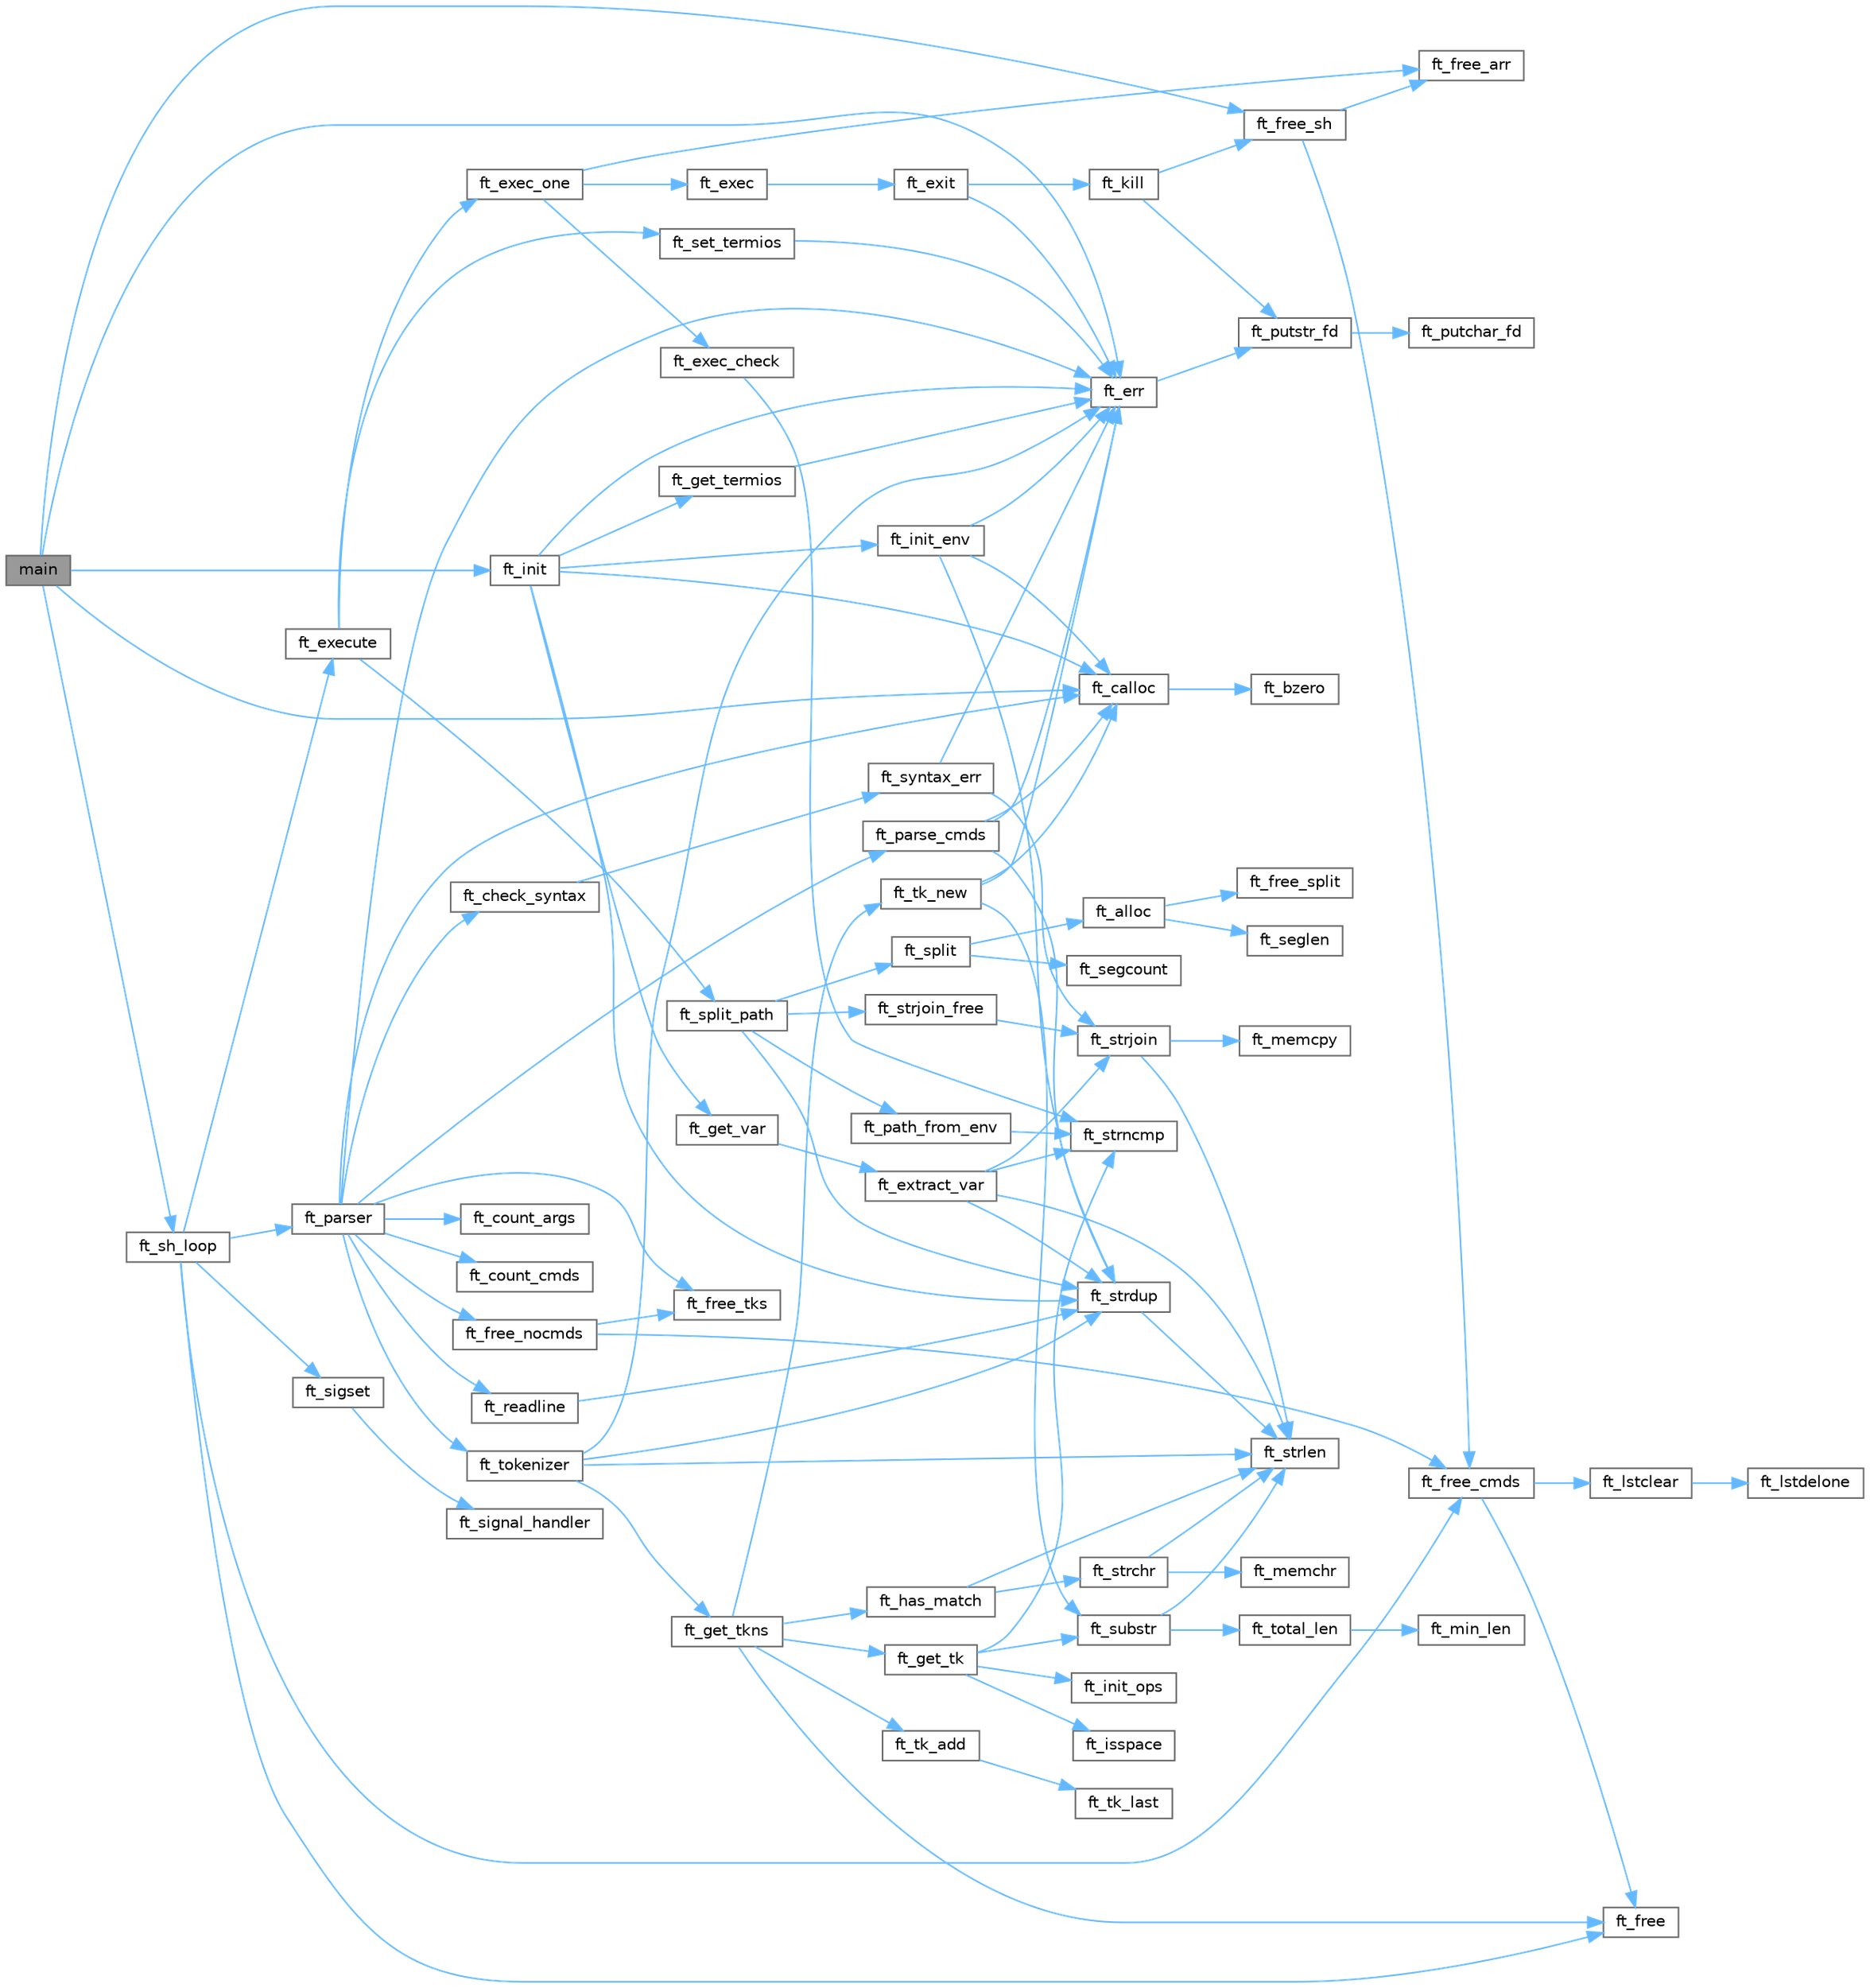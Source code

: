 digraph "main"
{
 // LATEX_PDF_SIZE
  bgcolor="transparent";
  edge [fontname=Helvetica,fontsize=10,labelfontname=Helvetica,labelfontsize=10];
  node [fontname=Helvetica,fontsize=10,shape=box,height=0.2,width=0.4];
  rankdir="LR";
  Node1 [id="Node000001",label="main",height=0.2,width=0.4,color="gray40", fillcolor="grey60", style="filled", fontcolor="black",tooltip="Minishell main function."];
  Node1 -> Node2 [id="edge1_Node000001_Node000002",color="steelblue1",style="solid",tooltip=" "];
  Node2 [id="Node000002",label="ft_calloc",height=0.2,width=0.4,color="grey40", fillcolor="white", style="filled",URL="$ft__calloc_8c.html#a55cb9602200ccf92a7f43e58c6ee2679",tooltip=" "];
  Node2 -> Node3 [id="edge2_Node000002_Node000003",color="steelblue1",style="solid",tooltip=" "];
  Node3 [id="Node000003",label="ft_bzero",height=0.2,width=0.4,color="grey40", fillcolor="white", style="filled",URL="$ft__bzero_8c.html#a5937ab0d08e31d0e3e4a16ec71e293a1",tooltip=" "];
  Node1 -> Node4 [id="edge3_Node000001_Node000004",color="steelblue1",style="solid",tooltip=" "];
  Node4 [id="Node000004",label="ft_err",height=0.2,width=0.4,color="grey40", fillcolor="white", style="filled",URL="$group__error.html#gac47de99d45d512bc26c9d02d999b2ae8",tooltip="Error printing."];
  Node4 -> Node5 [id="edge4_Node000004_Node000005",color="steelblue1",style="solid",tooltip=" "];
  Node5 [id="Node000005",label="ft_putstr_fd",height=0.2,width=0.4,color="grey40", fillcolor="white", style="filled",URL="$ft__putstr__fd_8c.html#a00b0638f31a75c7a30f77f33888bfb73",tooltip=" "];
  Node5 -> Node6 [id="edge5_Node000005_Node000006",color="steelblue1",style="solid",tooltip=" "];
  Node6 [id="Node000006",label="ft_putchar_fd",height=0.2,width=0.4,color="grey40", fillcolor="white", style="filled",URL="$ft__putchar__fd_8c.html#a03ef80b25dc4a521379fa92ad97bad21",tooltip=" "];
  Node1 -> Node7 [id="edge6_Node000001_Node000007",color="steelblue1",style="solid",tooltip=" "];
  Node7 [id="Node000007",label="ft_free_sh",height=0.2,width=0.4,color="grey40", fillcolor="white", style="filled",URL="$group__free.html#ga34be19ddf8f6cad72f9d23ffc1a622e2",tooltip="Handles freeing memory."];
  Node7 -> Node8 [id="edge7_Node000007_Node000008",color="steelblue1",style="solid",tooltip=" "];
  Node8 [id="Node000008",label="ft_free_arr",height=0.2,width=0.4,color="grey40", fillcolor="white", style="filled",URL="$group__free.html#gafbde791271df7b9cef099f5a2df640c1",tooltip=" "];
  Node7 -> Node9 [id="edge8_Node000007_Node000009",color="steelblue1",style="solid",tooltip=" "];
  Node9 [id="Node000009",label="ft_free_cmds",height=0.2,width=0.4,color="grey40", fillcolor="white", style="filled",URL="$group__free.html#gaaefd9a2b2e8298ba86dcfae92e927153",tooltip=" "];
  Node9 -> Node10 [id="edge9_Node000009_Node000010",color="steelblue1",style="solid",tooltip=" "];
  Node10 [id="Node000010",label="ft_free",height=0.2,width=0.4,color="grey40", fillcolor="white", style="filled",URL="$ft__free_8c.html#aa1fa5092f17c4da4ee3f45bd33f44250",tooltip="Free a pointer and set it to NULL."];
  Node9 -> Node11 [id="edge10_Node000009_Node000011",color="steelblue1",style="solid",tooltip=" "];
  Node11 [id="Node000011",label="ft_lstclear",height=0.2,width=0.4,color="grey40", fillcolor="white", style="filled",URL="$ft__lstclear_8c.html#a6e900cfaea2857bbf490f3105e38da93",tooltip=" "];
  Node11 -> Node12 [id="edge11_Node000011_Node000012",color="steelblue1",style="solid",tooltip=" "];
  Node12 [id="Node000012",label="ft_lstdelone",height=0.2,width=0.4,color="grey40", fillcolor="white", style="filled",URL="$ft__lstdelone_8c.html#a5a9f8525fb79e5334890c0aaebc82f69",tooltip=" "];
  Node1 -> Node13 [id="edge12_Node000001_Node000013",color="steelblue1",style="solid",tooltip=" "];
  Node13 [id="Node000013",label="ft_init",height=0.2,width=0.4,color="grey40", fillcolor="white", style="filled",URL="$group__init.html#gabdb2fd607199d7f814010936ed338371",tooltip="Initialize minishell."];
  Node13 -> Node2 [id="edge13_Node000013_Node000002",color="steelblue1",style="solid",tooltip=" "];
  Node13 -> Node4 [id="edge14_Node000013_Node000004",color="steelblue1",style="solid",tooltip=" "];
  Node13 -> Node14 [id="edge15_Node000013_Node000014",color="steelblue1",style="solid",tooltip=" "];
  Node14 [id="Node000014",label="ft_get_termios",height=0.2,width=0.4,color="grey40", fillcolor="white", style="filled",URL="$group__termios.html#gabd71d24f33afb9df35c83ceab21e89ca",tooltip="Get Termios Interface State of a given fd."];
  Node14 -> Node4 [id="edge16_Node000014_Node000004",color="steelblue1",style="solid",tooltip=" "];
  Node13 -> Node15 [id="edge17_Node000013_Node000015",color="steelblue1",style="solid",tooltip=" "];
  Node15 [id="Node000015",label="ft_get_var",height=0.2,width=0.4,color="grey40", fillcolor="white", style="filled",URL="$group__env__get.html#gabfc48f0f69e58321053149c82def705e",tooltip=" "];
  Node15 -> Node16 [id="edge18_Node000015_Node000016",color="steelblue1",style="solid",tooltip=" "];
  Node16 [id="Node000016",label="ft_extract_var",height=0.2,width=0.4,color="grey40", fillcolor="white", style="filled",URL="$group__env__get.html#ga5f128165d9d5d7b8427172510b677b70",tooltip=" "];
  Node16 -> Node17 [id="edge19_Node000016_Node000017",color="steelblue1",style="solid",tooltip=" "];
  Node17 [id="Node000017",label="ft_strdup",height=0.2,width=0.4,color="grey40", fillcolor="white", style="filled",URL="$ft__strdup_8c.html#aebe73f27c70c56ac5053f860ef5436c9",tooltip=" "];
  Node17 -> Node18 [id="edge20_Node000017_Node000018",color="steelblue1",style="solid",tooltip=" "];
  Node18 [id="Node000018",label="ft_strlen",height=0.2,width=0.4,color="grey40", fillcolor="white", style="filled",URL="$ft__strlen_8c.html#abbb8c6c4ed85d892e7f1509f65f5768a",tooltip=" "];
  Node16 -> Node19 [id="edge21_Node000016_Node000019",color="steelblue1",style="solid",tooltip=" "];
  Node19 [id="Node000019",label="ft_strjoin",height=0.2,width=0.4,color="grey40", fillcolor="white", style="filled",URL="$ft__strjoin_8c.html#a91e6e3e428bcc9f2291b700e1829b82b",tooltip=" "];
  Node19 -> Node20 [id="edge22_Node000019_Node000020",color="steelblue1",style="solid",tooltip=" "];
  Node20 [id="Node000020",label="ft_memcpy",height=0.2,width=0.4,color="grey40", fillcolor="white", style="filled",URL="$ft__memcpy_8c.html#a41a6f05af30cf85ff63a08e383826322",tooltip=" "];
  Node19 -> Node18 [id="edge23_Node000019_Node000018",color="steelblue1",style="solid",tooltip=" "];
  Node16 -> Node18 [id="edge24_Node000016_Node000018",color="steelblue1",style="solid",tooltip=" "];
  Node16 -> Node21 [id="edge25_Node000016_Node000021",color="steelblue1",style="solid",tooltip=" "];
  Node21 [id="Node000021",label="ft_strncmp",height=0.2,width=0.4,color="grey40", fillcolor="white", style="filled",URL="$ft__strncmp_8c.html#a9d2fe792187aa4ed08e5864fb2c4d6dc",tooltip=" "];
  Node13 -> Node22 [id="edge26_Node000013_Node000022",color="steelblue1",style="solid",tooltip=" "];
  Node22 [id="Node000022",label="ft_init_env",height=0.2,width=0.4,color="grey40", fillcolor="white", style="filled",URL="$group__env__get.html#ga4f5258dcda66e9dd2070b8053f8dffc5",tooltip=" "];
  Node22 -> Node2 [id="edge27_Node000022_Node000002",color="steelblue1",style="solid",tooltip=" "];
  Node22 -> Node4 [id="edge28_Node000022_Node000004",color="steelblue1",style="solid",tooltip=" "];
  Node22 -> Node17 [id="edge29_Node000022_Node000017",color="steelblue1",style="solid",tooltip=" "];
  Node13 -> Node17 [id="edge30_Node000013_Node000017",color="steelblue1",style="solid",tooltip=" "];
  Node1 -> Node23 [id="edge31_Node000001_Node000023",color="steelblue1",style="solid",tooltip=" "];
  Node23 [id="Node000023",label="ft_sh_loop",height=0.2,width=0.4,color="grey40", fillcolor="white", style="filled",URL="$group__main.html#ga3c4c12893e05d8e00d1a3a74cbdaf5a2",tooltip="Minishell loop."];
  Node23 -> Node24 [id="edge32_Node000023_Node000024",color="steelblue1",style="solid",tooltip=" "];
  Node24 [id="Node000024",label="ft_execute",height=0.2,width=0.4,color="grey40", fillcolor="white", style="filled",URL="$group__execute.html#ga1ac8dea8c4dea952ed2d62e98df59073",tooltip="Execute commands."];
  Node24 -> Node25 [id="edge33_Node000024_Node000025",color="steelblue1",style="solid",tooltip=" "];
  Node25 [id="Node000025",label="ft_exec_one",height=0.2,width=0.4,color="grey40", fillcolor="white", style="filled",URL="$group__exec__one.html#ga6de688d9211f8d6f63b37582fa8e5dda",tooltip=" "];
  Node25 -> Node26 [id="edge34_Node000025_Node000026",color="steelblue1",style="solid",tooltip=" "];
  Node26 [id="Node000026",label="ft_exec",height=0.2,width=0.4,color="grey40", fillcolor="white", style="filled",URL="$group__execute.html#gad3b39cfb9b09c488770e364d1e388c20",tooltip="Execute one builtin command."];
  Node26 -> Node27 [id="edge35_Node000026_Node000027",color="steelblue1",style="solid",tooltip=" "];
  Node27 [id="Node000027",label="ft_exit",height=0.2,width=0.4,color="grey40", fillcolor="white", style="filled",URL="$group__exit.html#ga241707b4d3106b7ee76048b8c8198617",tooltip="exit built-in"];
  Node27 -> Node4 [id="edge36_Node000027_Node000004",color="steelblue1",style="solid",tooltip=" "];
  Node27 -> Node28 [id="edge37_Node000027_Node000028",color="steelblue1",style="solid",tooltip=" "];
  Node28 [id="Node000028",label="ft_kill",height=0.2,width=0.4,color="grey40", fillcolor="white", style="filled",URL="$group__exit.html#ga7f0869877566363c4940d95371ccdb9a",tooltip="exit built-in"];
  Node28 -> Node7 [id="edge38_Node000028_Node000007",color="steelblue1",style="solid",tooltip=" "];
  Node28 -> Node5 [id="edge39_Node000028_Node000005",color="steelblue1",style="solid",tooltip=" "];
  Node25 -> Node29 [id="edge40_Node000025_Node000029",color="steelblue1",style="solid",tooltip=" "];
  Node29 [id="Node000029",label="ft_exec_check",height=0.2,width=0.4,color="grey40", fillcolor="white", style="filled",URL="$group__minishell.html#gabd473847c89609ad905e360ed405eddd",tooltip=" "];
  Node29 -> Node21 [id="edge41_Node000029_Node000021",color="steelblue1",style="solid",tooltip=" "];
  Node25 -> Node8 [id="edge42_Node000025_Node000008",color="steelblue1",style="solid",tooltip=" "];
  Node24 -> Node30 [id="edge43_Node000024_Node000030",color="steelblue1",style="solid",tooltip=" "];
  Node30 [id="Node000030",label="ft_set_termios",height=0.2,width=0.4,color="grey40", fillcolor="white", style="filled",URL="$group__termios.html#gad4497a27a7528ce1fe73e51cca01660c",tooltip="Set Termios Interface."];
  Node30 -> Node4 [id="edge44_Node000030_Node000004",color="steelblue1",style="solid",tooltip=" "];
  Node24 -> Node31 [id="edge45_Node000024_Node000031",color="steelblue1",style="solid",tooltip=" "];
  Node31 [id="Node000031",label="ft_split_path",height=0.2,width=0.4,color="grey40", fillcolor="white", style="filled",URL="$group__execute.html#ga3ec2c68aec79514b9d5bf7eaa79260a7",tooltip=" "];
  Node31 -> Node32 [id="edge46_Node000031_Node000032",color="steelblue1",style="solid",tooltip=" "];
  Node32 [id="Node000032",label="ft_path_from_env",height=0.2,width=0.4,color="grey40", fillcolor="white", style="filled",URL="$group__execute.html#ga20f48d2eaacfd680cbc6e4127a9084a0",tooltip="Extract PATH index from envp array."];
  Node32 -> Node21 [id="edge47_Node000032_Node000021",color="steelblue1",style="solid",tooltip=" "];
  Node31 -> Node33 [id="edge48_Node000031_Node000033",color="steelblue1",style="solid",tooltip=" "];
  Node33 [id="Node000033",label="ft_split",height=0.2,width=0.4,color="grey40", fillcolor="white", style="filled",URL="$ft__split_8c.html#aa65c9de65051c8c589286cf133c4a1f4",tooltip=" "];
  Node33 -> Node34 [id="edge49_Node000033_Node000034",color="steelblue1",style="solid",tooltip=" "];
  Node34 [id="Node000034",label="ft_alloc",height=0.2,width=0.4,color="grey40", fillcolor="white", style="filled",URL="$ft__split_8c.html#a9c57f9d58cc969a9537a82c6289f67fb",tooltip=" "];
  Node34 -> Node35 [id="edge50_Node000034_Node000035",color="steelblue1",style="solid",tooltip=" "];
  Node35 [id="Node000035",label="ft_free_split",height=0.2,width=0.4,color="grey40", fillcolor="white", style="filled",URL="$ft__split_8c.html#ae9f589131cf63bb6e3ba7eb0cbc49c1c",tooltip=" "];
  Node34 -> Node36 [id="edge51_Node000034_Node000036",color="steelblue1",style="solid",tooltip=" "];
  Node36 [id="Node000036",label="ft_seglen",height=0.2,width=0.4,color="grey40", fillcolor="white", style="filled",URL="$ft__split_8c.html#ab81cd9f8a9c8c169bf4548e795d06dce",tooltip=" "];
  Node33 -> Node37 [id="edge52_Node000033_Node000037",color="steelblue1",style="solid",tooltip=" "];
  Node37 [id="Node000037",label="ft_segcount",height=0.2,width=0.4,color="grey40", fillcolor="white", style="filled",URL="$ft__split_8c.html#abe76c19f872bf68fadac6af99a0abae7",tooltip=" "];
  Node31 -> Node17 [id="edge53_Node000031_Node000017",color="steelblue1",style="solid",tooltip=" "];
  Node31 -> Node38 [id="edge54_Node000031_Node000038",color="steelblue1",style="solid",tooltip=" "];
  Node38 [id="Node000038",label="ft_strjoin_free",height=0.2,width=0.4,color="grey40", fillcolor="white", style="filled",URL="$ft__strjoin__free_8c.html#ab0fe1cca4e90bf149332304b54a45c80",tooltip=" "];
  Node38 -> Node19 [id="edge55_Node000038_Node000019",color="steelblue1",style="solid",tooltip=" "];
  Node23 -> Node10 [id="edge56_Node000023_Node000010",color="steelblue1",style="solid",tooltip=" "];
  Node23 -> Node9 [id="edge57_Node000023_Node000009",color="steelblue1",style="solid",tooltip=" "];
  Node23 -> Node39 [id="edge58_Node000023_Node000039",color="steelblue1",style="solid",tooltip=" "];
  Node39 [id="Node000039",label="ft_parser",height=0.2,width=0.4,color="grey40", fillcolor="white", style="filled",URL="$group__parser.html#ga0c8ac350deba72c9149a366e25354f88",tooltip=" "];
  Node39 -> Node2 [id="edge59_Node000039_Node000002",color="steelblue1",style="solid",tooltip=" "];
  Node39 -> Node40 [id="edge60_Node000039_Node000040",color="steelblue1",style="solid",tooltip=" "];
  Node40 [id="Node000040",label="ft_check_syntax",height=0.2,width=0.4,color="grey40", fillcolor="white", style="filled",URL="$group__parser.html#gaa22a052c6a28e37e783cd6ae07745c64",tooltip="Check if a given token's list is a valid command syntactically."];
  Node40 -> Node41 [id="edge61_Node000040_Node000041",color="steelblue1",style="solid",tooltip=" "];
  Node41 [id="Node000041",label="ft_syntax_err",height=0.2,width=0.4,color="grey40", fillcolor="white", style="filled",URL="$group__error.html#ga55bf2d68d178053b81b3ab6a793394b9",tooltip="Create error message."];
  Node41 -> Node4 [id="edge62_Node000041_Node000004",color="steelblue1",style="solid",tooltip=" "];
  Node41 -> Node19 [id="edge63_Node000041_Node000019",color="steelblue1",style="solid",tooltip=" "];
  Node39 -> Node42 [id="edge64_Node000039_Node000042",color="steelblue1",style="solid",tooltip=" "];
  Node42 [id="Node000042",label="ft_count_args",height=0.2,width=0.4,color="grey40", fillcolor="white", style="filled",URL="$group__parser.html#ga52e037fea08f118f59b7c1752eb6af34",tooltip=" "];
  Node39 -> Node43 [id="edge65_Node000039_Node000043",color="steelblue1",style="solid",tooltip=" "];
  Node43 [id="Node000043",label="ft_count_cmds",height=0.2,width=0.4,color="grey40", fillcolor="white", style="filled",URL="$group__parser.html#gaa3179f80246087daa180f820abc3b338",tooltip=" "];
  Node39 -> Node4 [id="edge66_Node000039_Node000004",color="steelblue1",style="solid",tooltip=" "];
  Node39 -> Node44 [id="edge67_Node000039_Node000044",color="steelblue1",style="solid",tooltip=" "];
  Node44 [id="Node000044",label="ft_free_nocmds",height=0.2,width=0.4,color="grey40", fillcolor="white", style="filled",URL="$group__free.html#gaa52938c94e55f66c7b3a972c5095a046",tooltip="Free commands and tokens when no commands were parsed."];
  Node44 -> Node9 [id="edge68_Node000044_Node000009",color="steelblue1",style="solid",tooltip=" "];
  Node44 -> Node45 [id="edge69_Node000044_Node000045",color="steelblue1",style="solid",tooltip=" "];
  Node45 [id="Node000045",label="ft_free_tks",height=0.2,width=0.4,color="grey40", fillcolor="white", style="filled",URL="$group__free.html#ga90c324db90a565cf6986d663c810d830",tooltip=" "];
  Node39 -> Node45 [id="edge70_Node000039_Node000045",color="steelblue1",style="solid",tooltip=" "];
  Node39 -> Node46 [id="edge71_Node000039_Node000046",color="steelblue1",style="solid",tooltip=" "];
  Node46 [id="Node000046",label="ft_parse_cmds",height=0.2,width=0.4,color="grey40", fillcolor="white", style="filled",URL="$group__parser.html#ga1c9fccee473239887eab4fb369d3024b",tooltip="Parse commands from token list."];
  Node46 -> Node2 [id="edge72_Node000046_Node000002",color="steelblue1",style="solid",tooltip=" "];
  Node46 -> Node4 [id="edge73_Node000046_Node000004",color="steelblue1",style="solid",tooltip=" "];
  Node46 -> Node17 [id="edge74_Node000046_Node000017",color="steelblue1",style="solid",tooltip=" "];
  Node39 -> Node47 [id="edge75_Node000039_Node000047",color="steelblue1",style="solid",tooltip=" "];
  Node47 [id="Node000047",label="ft_readline",height=0.2,width=0.4,color="grey40", fillcolor="white", style="filled",URL="$group__minishell.html#gae4aa364999eab99d33375c0575db2d73",tooltip="Readline wrapper."];
  Node47 -> Node17 [id="edge76_Node000047_Node000017",color="steelblue1",style="solid",tooltip=" "];
  Node39 -> Node48 [id="edge77_Node000039_Node000048",color="steelblue1",style="solid",tooltip=" "];
  Node48 [id="Node000048",label="ft_tokenizer",height=0.2,width=0.4,color="grey40", fillcolor="white", style="filled",URL="$group__tokenizer.html#gad54fbbb5fa283dba9909ddee5af8e96e",tooltip="Tokenizer."];
  Node48 -> Node4 [id="edge78_Node000048_Node000004",color="steelblue1",style="solid",tooltip=" "];
  Node48 -> Node49 [id="edge79_Node000048_Node000049",color="steelblue1",style="solid",tooltip=" "];
  Node49 [id="Node000049",label="ft_get_tkns",height=0.2,width=0.4,color="grey40", fillcolor="white", style="filled",URL="$group__tokenizer.html#gac7e43dc3da1f3162f45536e737c83148",tooltip="Get tokens from line."];
  Node49 -> Node10 [id="edge80_Node000049_Node000010",color="steelblue1",style="solid",tooltip=" "];
  Node49 -> Node50 [id="edge81_Node000049_Node000050",color="steelblue1",style="solid",tooltip=" "];
  Node50 [id="Node000050",label="ft_get_tk",height=0.2,width=0.4,color="grey40", fillcolor="white", style="filled",URL="$group__tokenizer.html#gaff1a04e198620fc85509ae994dc84bc8",tooltip="Find matching token operation."];
  Node50 -> Node51 [id="edge82_Node000050_Node000051",color="steelblue1",style="solid",tooltip=" "];
  Node51 [id="Node000051",label="ft_init_ops",height=0.2,width=0.4,color="grey40", fillcolor="white", style="filled",URL="$group__tokenizer.html#gaa970535e308776b35f1781134d1b6cdd",tooltip="Initialize t_tk_ops array with all supported tokens."];
  Node50 -> Node52 [id="edge83_Node000050_Node000052",color="steelblue1",style="solid",tooltip=" "];
  Node52 [id="Node000052",label="ft_isspace",height=0.2,width=0.4,color="grey40", fillcolor="white", style="filled",URL="$ft__isspace_8c.html#a76cd21d0fd288012f02809cba504f650",tooltip=" "];
  Node50 -> Node21 [id="edge84_Node000050_Node000021",color="steelblue1",style="solid",tooltip=" "];
  Node50 -> Node53 [id="edge85_Node000050_Node000053",color="steelblue1",style="solid",tooltip=" "];
  Node53 [id="Node000053",label="ft_substr",height=0.2,width=0.4,color="grey40", fillcolor="white", style="filled",URL="$ft__substr_8c.html#a78c402cbf3d55b1374693c3b7d34f71d",tooltip=" "];
  Node53 -> Node18 [id="edge86_Node000053_Node000018",color="steelblue1",style="solid",tooltip=" "];
  Node53 -> Node54 [id="edge87_Node000053_Node000054",color="steelblue1",style="solid",tooltip=" "];
  Node54 [id="Node000054",label="ft_total_len",height=0.2,width=0.4,color="grey40", fillcolor="white", style="filled",URL="$ft__substr_8c.html#a7ddc5f08ba3e547f46d9fa5679b1c010",tooltip=" "];
  Node54 -> Node55 [id="edge88_Node000054_Node000055",color="steelblue1",style="solid",tooltip=" "];
  Node55 [id="Node000055",label="ft_min_len",height=0.2,width=0.4,color="grey40", fillcolor="white", style="filled",URL="$ft__substr_8c.html#a977e5487d42500008fe8003744d4b29d",tooltip=" "];
  Node49 -> Node56 [id="edge89_Node000049_Node000056",color="steelblue1",style="solid",tooltip=" "];
  Node56 [id="Node000056",label="ft_has_match",height=0.2,width=0.4,color="grey40", fillcolor="white", style="filled",URL="$group__tokenizer.html#ga04709fd5daefe2c32e9ed76f8bfa492a",tooltip="Check if line contains a matching closing quote."];
  Node56 -> Node57 [id="edge90_Node000056_Node000057",color="steelblue1",style="solid",tooltip=" "];
  Node57 [id="Node000057",label="ft_strchr",height=0.2,width=0.4,color="grey40", fillcolor="white", style="filled",URL="$ft__strchr_8c.html#aa6d0c2d180f32ee585485e1a1ce3d55d",tooltip="Searches for the first occurrence of the character c."];
  Node57 -> Node58 [id="edge91_Node000057_Node000058",color="steelblue1",style="solid",tooltip=" "];
  Node58 [id="Node000058",label="ft_memchr",height=0.2,width=0.4,color="grey40", fillcolor="white", style="filled",URL="$ft__memchr_8c.html#abf633e8e48a8afbe61947f61de5ac695",tooltip=" "];
  Node57 -> Node18 [id="edge92_Node000057_Node000018",color="steelblue1",style="solid",tooltip=" "];
  Node56 -> Node18 [id="edge93_Node000056_Node000018",color="steelblue1",style="solid",tooltip=" "];
  Node49 -> Node59 [id="edge94_Node000049_Node000059",color="steelblue1",style="solid",tooltip=" "];
  Node59 [id="Node000059",label="ft_tk_add",height=0.2,width=0.4,color="grey40", fillcolor="white", style="filled",URL="$group__tk__list.html#gacfc1c62b2b36d20b8ae3ac3c253fb2b5",tooltip="Add token to list."];
  Node59 -> Node60 [id="edge95_Node000059_Node000060",color="steelblue1",style="solid",tooltip=" "];
  Node60 [id="Node000060",label="ft_tk_last",height=0.2,width=0.4,color="grey40", fillcolor="white", style="filled",URL="$group__tk__list.html#ga241c80abbeebb821ce72427181d974c6",tooltip="Get last token in list."];
  Node49 -> Node61 [id="edge96_Node000049_Node000061",color="steelblue1",style="solid",tooltip=" "];
  Node61 [id="Node000061",label="ft_tk_new",height=0.2,width=0.4,color="grey40", fillcolor="white", style="filled",URL="$group__tk__list.html#ga4c42f84cb9d01ff4c5a02b447ba4d680",tooltip="Create new token."];
  Node61 -> Node2 [id="edge97_Node000061_Node000002",color="steelblue1",style="solid",tooltip=" "];
  Node61 -> Node4 [id="edge98_Node000061_Node000004",color="steelblue1",style="solid",tooltip=" "];
  Node61 -> Node53 [id="edge99_Node000061_Node000053",color="steelblue1",style="solid",tooltip=" "];
  Node48 -> Node17 [id="edge100_Node000048_Node000017",color="steelblue1",style="solid",tooltip=" "];
  Node48 -> Node18 [id="edge101_Node000048_Node000018",color="steelblue1",style="solid",tooltip=" "];
  Node23 -> Node62 [id="edge102_Node000023_Node000062",color="steelblue1",style="solid",tooltip=" "];
  Node62 [id="Node000062",label="ft_sigset",height=0.2,width=0.4,color="grey40", fillcolor="white", style="filled",URL="$group__signal.html#ga8c99f3e7a34ea73379dd2ba5c9a1cd8c",tooltip="Set signal handlers."];
  Node62 -> Node63 [id="edge103_Node000062_Node000063",color="steelblue1",style="solid",tooltip=" "];
  Node63 [id="Node000063",label="ft_signal_handler",height=0.2,width=0.4,color="grey40", fillcolor="white", style="filled",URL="$group__signal.html#gae45b6e71ab9b1757d481455ed102aa78",tooltip="Signal handler."];
}

